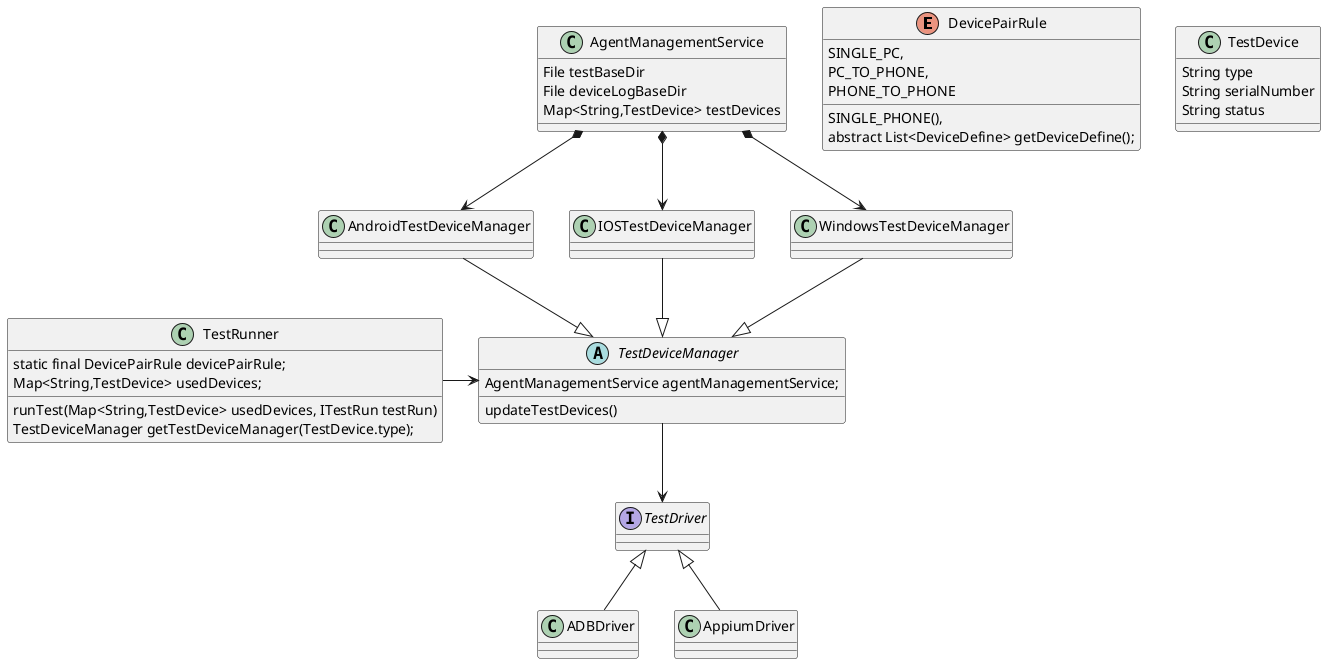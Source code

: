 @startuml
'https://plantuml.com/class-diagram
enum DevicePairRule{
    SINGLE_PHONE(),
    SINGLE_PC,
    PC_TO_PHONE,
    PHONE_TO_PHONE

    abstract List<DeviceDefine> getDeviceDefine();
}
class AgentManagementService {
    File testBaseDir
    File deviceLogBaseDir
    Map<String,TestDevice> testDevices
}
class TestDevice{
    String type
    String serialNumber
    String status
}
abstract class TestDeviceManager{
    AgentManagementService agentManagementService;
    updateTestDevices()
}
class AndroidTestDeviceManager
class IOSTestDeviceManager
class WindowsTestDeviceManager

interface TestDriver

AndroidTestDeviceManager --|> TestDeviceManager
IOSTestDeviceManager --|> TestDeviceManager
WindowsTestDeviceManager --|> TestDeviceManager

AgentManagementService *--> AndroidTestDeviceManager
AgentManagementService *--> IOSTestDeviceManager
AgentManagementService *--> WindowsTestDeviceManager

TestDeviceManager --> TestDriver

ADBDriver -u-|> TestDriver
AppiumDriver -u-|> TestDriver

class TestRunner{
    static final DevicePairRule devicePairRule;
    Map<String,TestDevice> usedDevices;
    runTest(Map<String,TestDevice> usedDevices, ITestRun testRun)
    TestDeviceManager getTestDeviceManager(TestDevice.type);
}

TestRunner -r-> TestDeviceManager
@enduml